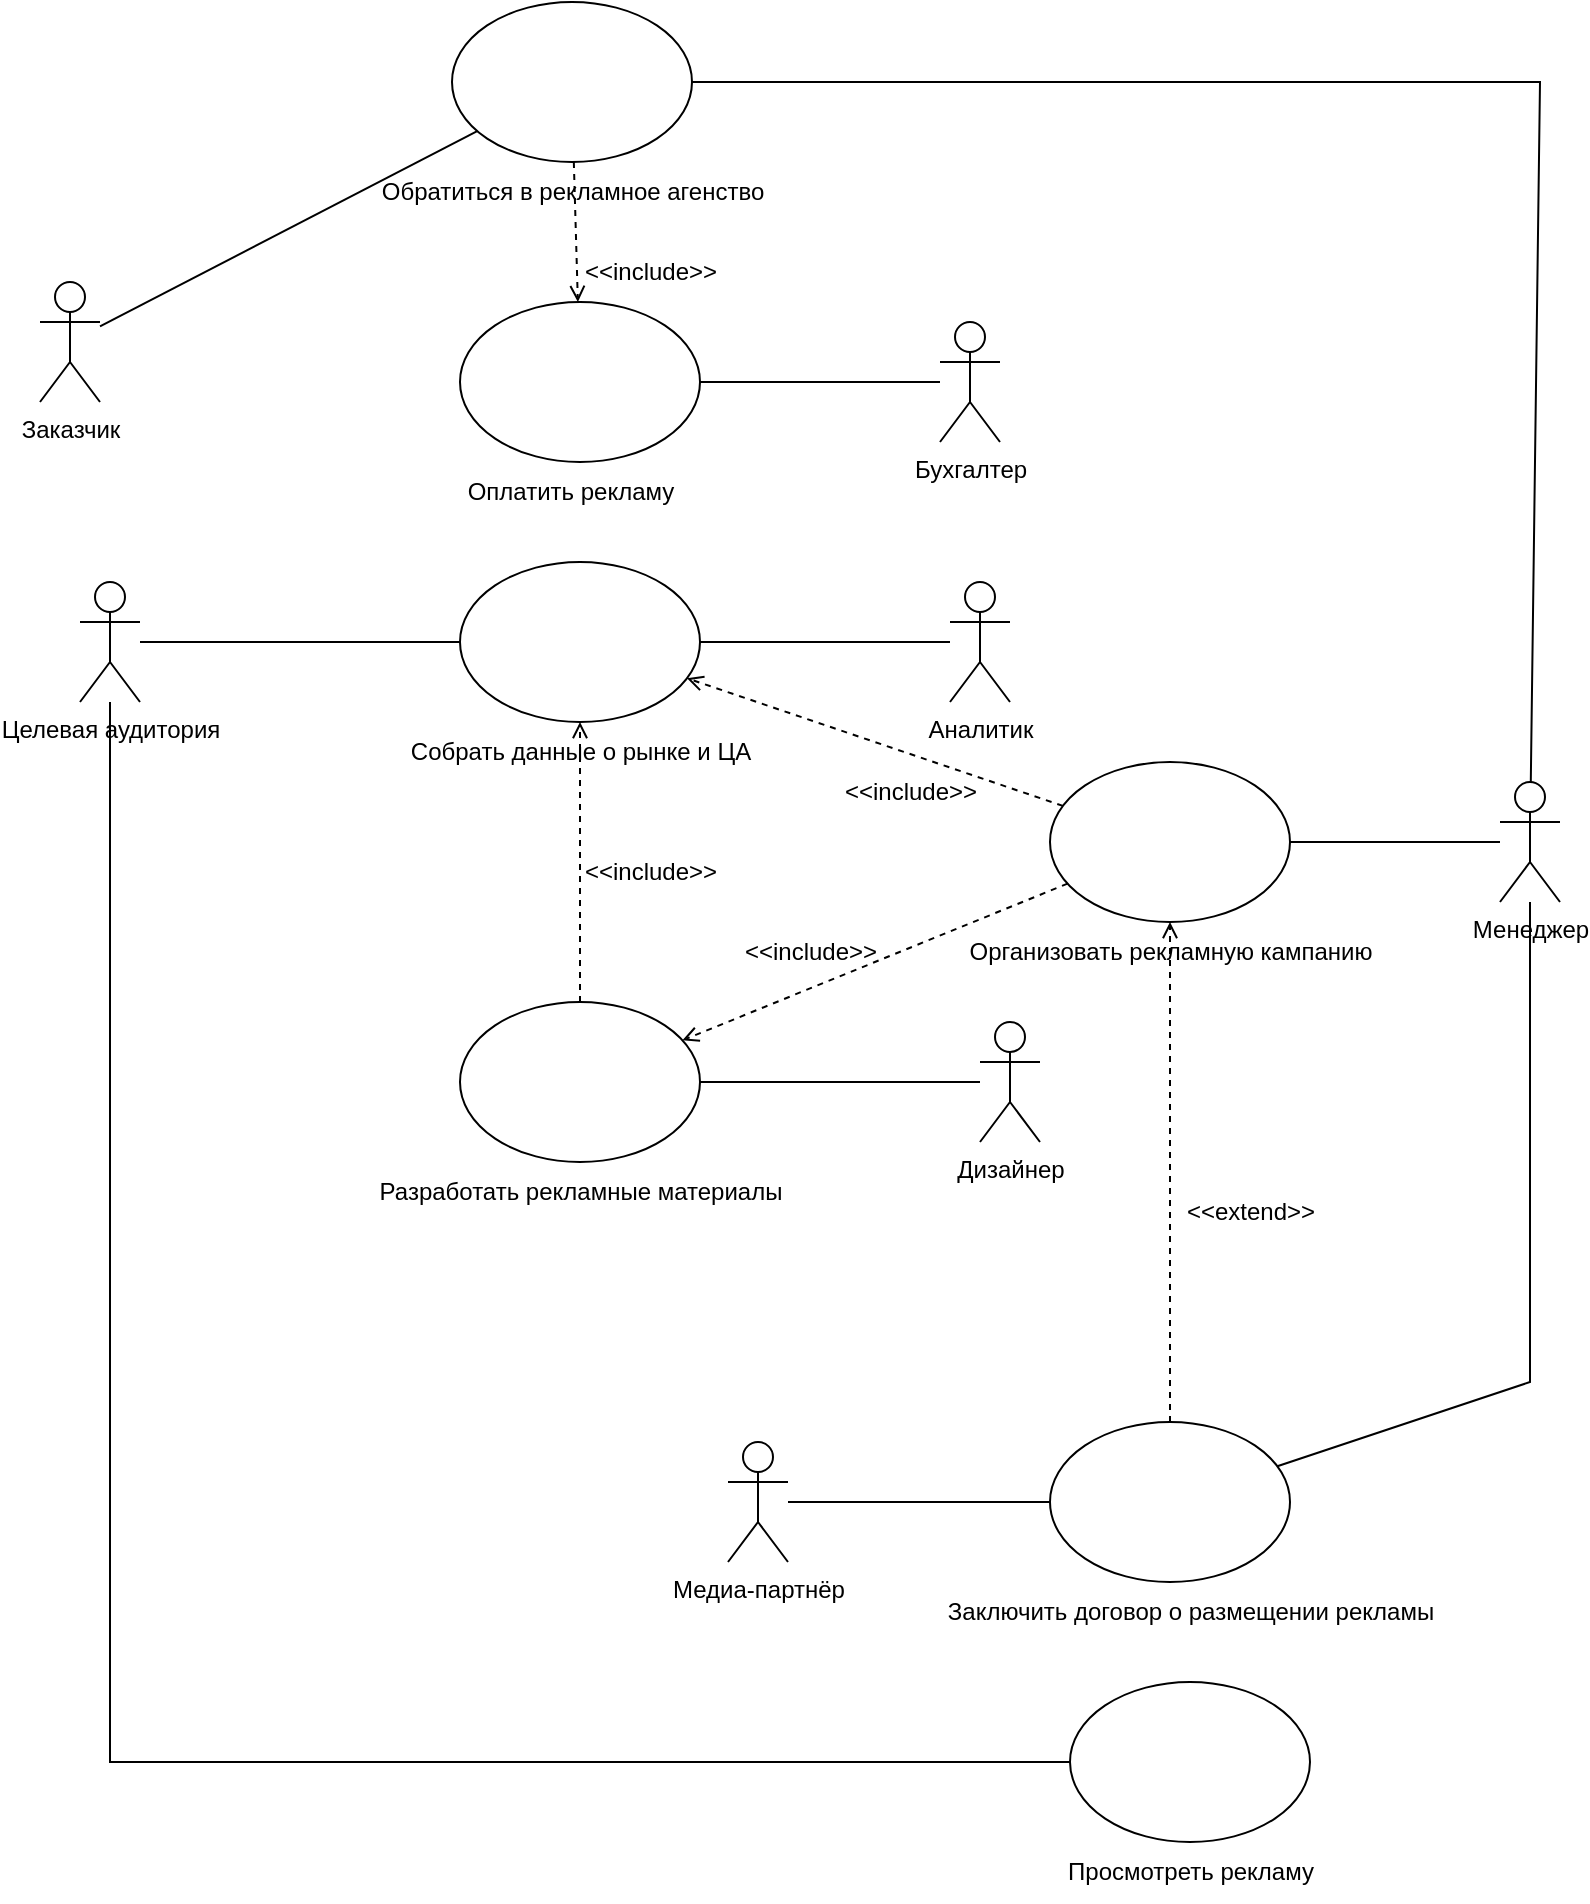 <mxfile version="26.1.0">
  <diagram name="Страница — 1" id="Tf6_BOWG9L08J7w0gGSE">
    <mxGraphModel dx="1506" dy="947" grid="1" gridSize="10" guides="1" tooltips="1" connect="1" arrows="1" fold="1" page="1" pageScale="1" pageWidth="827" pageHeight="1169" math="0" shadow="0">
      <root>
        <mxCell id="0" />
        <mxCell id="1" parent="0" />
        <mxCell id="LtUM50EqSOjnjI1Tk3Z5-1" value="Заказчик" style="shape=umlActor;verticalLabelPosition=bottom;verticalAlign=top;html=1;outlineConnect=0;" vertex="1" parent="1">
          <mxGeometry x="40" y="160" width="30" height="60" as="geometry" />
        </mxCell>
        <mxCell id="LtUM50EqSOjnjI1Tk3Z5-2" value="Дизайнер" style="shape=umlActor;verticalLabelPosition=bottom;verticalAlign=top;html=1;outlineConnect=0;" vertex="1" parent="1">
          <mxGeometry x="510" y="530" width="30" height="60" as="geometry" />
        </mxCell>
        <mxCell id="LtUM50EqSOjnjI1Tk3Z5-3" value="Менеджер" style="shape=umlActor;verticalLabelPosition=bottom;verticalAlign=top;html=1;outlineConnect=0;" vertex="1" parent="1">
          <mxGeometry x="770" y="410" width="30" height="60" as="geometry" />
        </mxCell>
        <mxCell id="LtUM50EqSOjnjI1Tk3Z5-4" value="Аналитик" style="shape=umlActor;verticalLabelPosition=bottom;verticalAlign=top;html=1;outlineConnect=0;" vertex="1" parent="1">
          <mxGeometry x="495" y="310" width="30" height="60" as="geometry" />
        </mxCell>
        <mxCell id="LtUM50EqSOjnjI1Tk3Z5-5" value="" style="ellipse;whiteSpace=wrap;html=1;" vertex="1" parent="1">
          <mxGeometry x="246" y="20" width="120" height="80" as="geometry" />
        </mxCell>
        <mxCell id="LtUM50EqSOjnjI1Tk3Z5-7" value="Обратиться в рекламное агенство" style="text;html=1;align=center;verticalAlign=middle;resizable=0;points=[];autosize=1;strokeColor=none;fillColor=none;" vertex="1" parent="1">
          <mxGeometry x="196" y="100" width="220" height="30" as="geometry" />
        </mxCell>
        <mxCell id="LtUM50EqSOjnjI1Tk3Z5-8" value="" style="ellipse;whiteSpace=wrap;html=1;" vertex="1" parent="1">
          <mxGeometry x="250" y="300" width="120" height="80" as="geometry" />
        </mxCell>
        <mxCell id="LtUM50EqSOjnjI1Tk3Z5-9" value="Собрать данные о рынке и ЦА" style="text;html=1;align=center;verticalAlign=middle;resizable=0;points=[];autosize=1;strokeColor=none;fillColor=none;" vertex="1" parent="1">
          <mxGeometry x="215" y="380" width="190" height="30" as="geometry" />
        </mxCell>
        <mxCell id="LtUM50EqSOjnjI1Tk3Z5-10" value="Целевая аудитория" style="shape=umlActor;verticalLabelPosition=bottom;verticalAlign=top;html=1;outlineConnect=0;" vertex="1" parent="1">
          <mxGeometry x="60" y="310" width="30" height="60" as="geometry" />
        </mxCell>
        <mxCell id="LtUM50EqSOjnjI1Tk3Z5-11" value="" style="endArrow=none;html=1;rounded=0;" edge="1" parent="1" source="LtUM50EqSOjnjI1Tk3Z5-10" target="LtUM50EqSOjnjI1Tk3Z5-8">
          <mxGeometry width="50" height="50" relative="1" as="geometry">
            <mxPoint x="340" y="590" as="sourcePoint" />
            <mxPoint x="390" y="540" as="targetPoint" />
          </mxGeometry>
        </mxCell>
        <mxCell id="LtUM50EqSOjnjI1Tk3Z5-12" value="" style="endArrow=none;html=1;rounded=0;" edge="1" parent="1" source="LtUM50EqSOjnjI1Tk3Z5-8" target="LtUM50EqSOjnjI1Tk3Z5-4">
          <mxGeometry width="50" height="50" relative="1" as="geometry">
            <mxPoint x="470" y="580" as="sourcePoint" />
            <mxPoint x="520" y="530" as="targetPoint" />
          </mxGeometry>
        </mxCell>
        <mxCell id="LtUM50EqSOjnjI1Tk3Z5-13" value="" style="endArrow=none;html=1;rounded=0;" edge="1" parent="1" source="LtUM50EqSOjnjI1Tk3Z5-1" target="LtUM50EqSOjnjI1Tk3Z5-5">
          <mxGeometry width="50" height="50" relative="1" as="geometry">
            <mxPoint x="340" y="570" as="sourcePoint" />
            <mxPoint x="390" y="520" as="targetPoint" />
          </mxGeometry>
        </mxCell>
        <mxCell id="LtUM50EqSOjnjI1Tk3Z5-14" value="" style="ellipse;whiteSpace=wrap;html=1;" vertex="1" parent="1">
          <mxGeometry x="545" y="400" width="120" height="80" as="geometry" />
        </mxCell>
        <mxCell id="LtUM50EqSOjnjI1Tk3Z5-15" value="Организовать рекламную кампанию" style="text;html=1;align=center;verticalAlign=middle;resizable=0;points=[];autosize=1;strokeColor=none;fillColor=none;" vertex="1" parent="1">
          <mxGeometry x="490" y="480" width="230" height="30" as="geometry" />
        </mxCell>
        <mxCell id="LtUM50EqSOjnjI1Tk3Z5-16" value="" style="endArrow=none;html=1;rounded=0;" edge="1" parent="1" source="LtUM50EqSOjnjI1Tk3Z5-14" target="LtUM50EqSOjnjI1Tk3Z5-3">
          <mxGeometry width="50" height="50" relative="1" as="geometry">
            <mxPoint x="340" y="280" as="sourcePoint" />
            <mxPoint x="390" y="230" as="targetPoint" />
          </mxGeometry>
        </mxCell>
        <mxCell id="LtUM50EqSOjnjI1Tk3Z5-17" value="" style="ellipse;whiteSpace=wrap;html=1;" vertex="1" parent="1">
          <mxGeometry x="250" y="520" width="120" height="80" as="geometry" />
        </mxCell>
        <mxCell id="LtUM50EqSOjnjI1Tk3Z5-18" value="Разработать рекламные материалы" style="text;html=1;align=center;verticalAlign=middle;resizable=0;points=[];autosize=1;strokeColor=none;fillColor=none;" vertex="1" parent="1">
          <mxGeometry x="200" y="600" width="220" height="30" as="geometry" />
        </mxCell>
        <mxCell id="LtUM50EqSOjnjI1Tk3Z5-21" value="" style="endArrow=none;html=1;rounded=0;" edge="1" parent="1" source="LtUM50EqSOjnjI1Tk3Z5-17" target="LtUM50EqSOjnjI1Tk3Z5-2">
          <mxGeometry width="50" height="50" relative="1" as="geometry">
            <mxPoint x="455" y="670" as="sourcePoint" />
            <mxPoint x="505" y="620" as="targetPoint" />
          </mxGeometry>
        </mxCell>
        <mxCell id="LtUM50EqSOjnjI1Tk3Z5-22" value="" style="ellipse;whiteSpace=wrap;html=1;" vertex="1" parent="1">
          <mxGeometry x="545" y="730" width="120" height="80" as="geometry" />
        </mxCell>
        <mxCell id="LtUM50EqSOjnjI1Tk3Z5-23" value="Заключить договор о размещении рекламы" style="text;html=1;align=center;verticalAlign=middle;resizable=0;points=[];autosize=1;strokeColor=none;fillColor=none;" vertex="1" parent="1">
          <mxGeometry x="480" y="810" width="270" height="30" as="geometry" />
        </mxCell>
        <mxCell id="LtUM50EqSOjnjI1Tk3Z5-24" value="Медиа-партнёр" style="shape=umlActor;verticalLabelPosition=bottom;verticalAlign=top;html=1;outlineConnect=0;" vertex="1" parent="1">
          <mxGeometry x="384" y="740" width="30" height="60" as="geometry" />
        </mxCell>
        <mxCell id="LtUM50EqSOjnjI1Tk3Z5-25" value="" style="endArrow=none;html=1;rounded=0;" edge="1" parent="1" source="LtUM50EqSOjnjI1Tk3Z5-24" target="LtUM50EqSOjnjI1Tk3Z5-22">
          <mxGeometry width="50" height="50" relative="1" as="geometry">
            <mxPoint x="630" y="580" as="sourcePoint" />
            <mxPoint x="680" y="530" as="targetPoint" />
          </mxGeometry>
        </mxCell>
        <mxCell id="LtUM50EqSOjnjI1Tk3Z5-26" value="" style="endArrow=none;html=1;rounded=0;" edge="1" parent="1" source="LtUM50EqSOjnjI1Tk3Z5-22" target="LtUM50EqSOjnjI1Tk3Z5-3">
          <mxGeometry width="50" height="50" relative="1" as="geometry">
            <mxPoint x="340" y="280" as="sourcePoint" />
            <mxPoint x="390" y="230" as="targetPoint" />
            <Array as="points">
              <mxPoint x="785" y="710" />
            </Array>
          </mxGeometry>
        </mxCell>
        <mxCell id="LtUM50EqSOjnjI1Tk3Z5-27" value="" style="ellipse;whiteSpace=wrap;html=1;" vertex="1" parent="1">
          <mxGeometry x="555" y="860" width="120" height="80" as="geometry" />
        </mxCell>
        <mxCell id="LtUM50EqSOjnjI1Tk3Z5-28" value="" style="endArrow=none;html=1;rounded=0;" edge="1" parent="1" source="LtUM50EqSOjnjI1Tk3Z5-27" target="LtUM50EqSOjnjI1Tk3Z5-10">
          <mxGeometry width="50" height="50" relative="1" as="geometry">
            <mxPoint x="340" y="720" as="sourcePoint" />
            <mxPoint x="390" y="670" as="targetPoint" />
            <Array as="points">
              <mxPoint x="75" y="900" />
            </Array>
          </mxGeometry>
        </mxCell>
        <mxCell id="LtUM50EqSOjnjI1Tk3Z5-29" value="Просмотреть рекламу" style="text;html=1;align=center;verticalAlign=middle;resizable=0;points=[];autosize=1;strokeColor=none;fillColor=none;" vertex="1" parent="1">
          <mxGeometry x="540" y="940" width="150" height="30" as="geometry" />
        </mxCell>
        <mxCell id="LtUM50EqSOjnjI1Tk3Z5-30" value="" style="ellipse;whiteSpace=wrap;html=1;" vertex="1" parent="1">
          <mxGeometry x="250" y="170" width="120" height="80" as="geometry" />
        </mxCell>
        <mxCell id="LtUM50EqSOjnjI1Tk3Z5-31" value="Оплатить рекламу" style="text;html=1;align=center;verticalAlign=middle;resizable=0;points=[];autosize=1;strokeColor=none;fillColor=none;" vertex="1" parent="1">
          <mxGeometry x="240" y="250" width="130" height="30" as="geometry" />
        </mxCell>
        <mxCell id="LtUM50EqSOjnjI1Tk3Z5-33" value="Бухгалтер" style="shape=umlActor;verticalLabelPosition=bottom;verticalAlign=top;html=1;outlineConnect=0;" vertex="1" parent="1">
          <mxGeometry x="490" y="180" width="30" height="60" as="geometry" />
        </mxCell>
        <mxCell id="LtUM50EqSOjnjI1Tk3Z5-34" value="" style="endArrow=none;html=1;rounded=0;" edge="1" parent="1" source="LtUM50EqSOjnjI1Tk3Z5-33" target="LtUM50EqSOjnjI1Tk3Z5-30">
          <mxGeometry width="50" height="50" relative="1" as="geometry">
            <mxPoint x="330" y="490" as="sourcePoint" />
            <mxPoint x="380" y="440" as="targetPoint" />
          </mxGeometry>
        </mxCell>
        <mxCell id="LtUM50EqSOjnjI1Tk3Z5-36" value="" style="endArrow=none;html=1;rounded=0;" edge="1" parent="1" source="LtUM50EqSOjnjI1Tk3Z5-5" target="LtUM50EqSOjnjI1Tk3Z5-3">
          <mxGeometry width="50" height="50" relative="1" as="geometry">
            <mxPoint x="240" y="500" as="sourcePoint" />
            <mxPoint x="290" y="450" as="targetPoint" />
            <Array as="points">
              <mxPoint x="790" y="60" />
            </Array>
          </mxGeometry>
        </mxCell>
        <mxCell id="LtUM50EqSOjnjI1Tk3Z5-39" value="&amp;lt;&amp;lt;include&amp;gt;&amp;gt;" style="text;html=1;align=center;verticalAlign=middle;resizable=0;points=[];autosize=1;strokeColor=none;fillColor=none;" vertex="1" parent="1">
          <mxGeometry x="300" y="140" width="90" height="30" as="geometry" />
        </mxCell>
        <mxCell id="LtUM50EqSOjnjI1Tk3Z5-40" value="" style="endArrow=open;html=1;rounded=0;endFill=0;dashed=1;" edge="1" parent="1" source="LtUM50EqSOjnjI1Tk3Z5-5" target="LtUM50EqSOjnjI1Tk3Z5-30">
          <mxGeometry width="50" height="50" relative="1" as="geometry">
            <mxPoint x="300" y="540" as="sourcePoint" />
            <mxPoint x="350" y="490" as="targetPoint" />
          </mxGeometry>
        </mxCell>
        <mxCell id="LtUM50EqSOjnjI1Tk3Z5-45" value="" style="endArrow=open;html=1;rounded=0;endFill=0;dashed=1;" edge="1" parent="1" source="LtUM50EqSOjnjI1Tk3Z5-14" target="LtUM50EqSOjnjI1Tk3Z5-8">
          <mxGeometry width="50" height="50" relative="1" as="geometry">
            <mxPoint x="327" y="120" as="sourcePoint" />
            <mxPoint x="329" y="190" as="targetPoint" />
          </mxGeometry>
        </mxCell>
        <mxCell id="LtUM50EqSOjnjI1Tk3Z5-46" value="" style="endArrow=open;html=1;rounded=0;endFill=0;dashed=1;" edge="1" parent="1" source="LtUM50EqSOjnjI1Tk3Z5-14" target="LtUM50EqSOjnjI1Tk3Z5-17">
          <mxGeometry width="50" height="50" relative="1" as="geometry">
            <mxPoint x="337" y="130" as="sourcePoint" />
            <mxPoint x="339" y="200" as="targetPoint" />
          </mxGeometry>
        </mxCell>
        <mxCell id="LtUM50EqSOjnjI1Tk3Z5-47" value="" style="endArrow=open;html=1;rounded=0;endFill=0;dashed=1;" edge="1" parent="1" source="LtUM50EqSOjnjI1Tk3Z5-22" target="LtUM50EqSOjnjI1Tk3Z5-14">
          <mxGeometry width="50" height="50" relative="1" as="geometry">
            <mxPoint x="673" y="570" as="sourcePoint" />
            <mxPoint x="675" y="640" as="targetPoint" />
          </mxGeometry>
        </mxCell>
        <mxCell id="LtUM50EqSOjnjI1Tk3Z5-48" value="&amp;lt;&amp;lt;include&amp;gt;&amp;gt;" style="text;html=1;align=center;verticalAlign=middle;resizable=0;points=[];autosize=1;strokeColor=none;fillColor=none;" vertex="1" parent="1">
          <mxGeometry x="380" y="480" width="90" height="30" as="geometry" />
        </mxCell>
        <mxCell id="LtUM50EqSOjnjI1Tk3Z5-50" value="&amp;lt;&amp;lt;include&amp;gt;&amp;gt;" style="text;html=1;align=center;verticalAlign=middle;resizable=0;points=[];autosize=1;strokeColor=none;fillColor=none;" vertex="1" parent="1">
          <mxGeometry x="430" y="400" width="90" height="30" as="geometry" />
        </mxCell>
        <mxCell id="LtUM50EqSOjnjI1Tk3Z5-51" value="&amp;lt;&amp;lt;extend&amp;gt;&amp;gt;" style="text;html=1;align=center;verticalAlign=middle;resizable=0;points=[];autosize=1;strokeColor=none;fillColor=none;" vertex="1" parent="1">
          <mxGeometry x="600" y="610" width="90" height="30" as="geometry" />
        </mxCell>
        <mxCell id="LtUM50EqSOjnjI1Tk3Z5-52" value="" style="endArrow=open;html=1;rounded=0;endFill=0;dashed=1;" edge="1" parent="1" source="LtUM50EqSOjnjI1Tk3Z5-17" target="LtUM50EqSOjnjI1Tk3Z5-8">
          <mxGeometry width="50" height="50" relative="1" as="geometry">
            <mxPoint x="561" y="432" as="sourcePoint" />
            <mxPoint x="373" y="368" as="targetPoint" />
          </mxGeometry>
        </mxCell>
        <mxCell id="LtUM50EqSOjnjI1Tk3Z5-53" value="&amp;lt;&amp;lt;include&amp;gt;&amp;gt;" style="text;html=1;align=center;verticalAlign=middle;resizable=0;points=[];autosize=1;strokeColor=none;fillColor=none;" vertex="1" parent="1">
          <mxGeometry x="300" y="440" width="90" height="30" as="geometry" />
        </mxCell>
      </root>
    </mxGraphModel>
  </diagram>
</mxfile>
